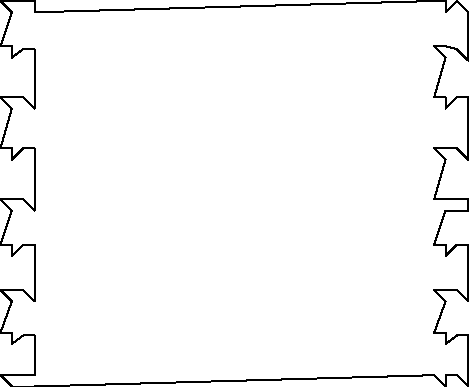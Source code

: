 unitsize(0.001cm);
// 44436.2
draw((8375,4700)--(8175,4900));
draw((8175,4900)--(8375,4900));
draw((8375,4900)--(8575,4900));
draw((8575,4900)--(8775,4900));
draw((8775,4900)--(8775,5400));
draw((8775,5400)--(8775,5600));
draw((8775,5600)--(8575,5600));
draw((8575,5600)--(8375,5450));
draw((8375,5450)--(8375,5650));
draw((8375,5650)--(8175,5650));
draw((8175,5650)--(8375,6200));
draw((8375,6200)--(8175,6400));
draw((8175,6400)--(8375,6400));
draw((8375,6400)--(8575,6400));
draw((8575,6400)--(8775,6200));
draw((8775,6200)--(8775,6400));
draw((8775,6400)--(8775,7000));
draw((8775,7000)--(8775,7200));
draw((8775,7200)--(8575,7200));
draw((8575,7200)--(8375,7000));
draw((8375,7000)--(8375,7200));
draw((8375,7200)--(8175,7200));
draw((8175,7200)--(8375,7800));
draw((8375,7800)--(8175,8000));
draw((8175,8000)--(8375,8000));
draw((8375,8000)--(8575,8000));
draw((8575,8000)--(8775,7800));
draw((8775,7800)--(8775,8000));
draw((8775,8000)--(8775,8700));
draw((8775,8700)--(8775,8900));
draw((8775,8900)--(8575,8900));
draw((8575,8900)--(8375,8700));
draw((8375,8700)--(8375,8900));
draw((8375,8900)--(8175,8900));
draw((8175,8900)--(8375,9600));
draw((8375,9600)--(8175,9800));
draw((8175,9800)--(8375,9800));
draw((8375,9800)--(8575,9800));
draw((8575,9800)--(8775,9600));
draw((8775,9600)--(8775,9800));
draw((8775,9800)--(8775,10450));
draw((8775,10450)--(8775,10650));
draw((8775,10650)--(8575,10650));
draw((8575,10650)--(8375,10500));
draw((8375,10500)--(8375,10700));
draw((8375,10700)--(8175,10700));
draw((8175,10700)--(8375,11300));
draw((8375,11300)--(8175,11500));
draw((8175,11500)--(8375,11500));
draw((8375,11500)--(8575,11500));
draw((8575,11500)--(8775,11500));
draw((8775,11500)--(8775,11300));
draw((8775,11300)--(15825,11500));
draw((15825,11500)--(16025,11500));
draw((16025,11500)--(16025,11300));
draw((16025,11300)--(16225,11500));
draw((16225,11500)--(16425,11300));
draw((16425,11300)--(16425,10650));
draw((16425,10650)--(16425,10450));
draw((16425,10450)--(16225,10650));
draw((16225,10650)--(16025,10700));
draw((16025,10700)--(15825,10700));
draw((15825,10700)--(16025,10500));
draw((16025,10500)--(15825,9800));
draw((15825,9800)--(16025,9800));
draw((16025,9800)--(16025,9600));
draw((16025,9600)--(16225,9800));
draw((16225,9800)--(16425,9800));
draw((16425,9800)--(16425,9600));
draw((16425,9600)--(16425,8900));
draw((16425,8900)--(16425,8700));
draw((16425,8700)--(16225,8900));
draw((16225,8900)--(16025,8900));
draw((16025,8900)--(15825,8900));
draw((15825,8900)--(16025,8700));
draw((16025,8700)--(15825,8000));
draw((15825,8000)--(16025,8000));
draw((16025,8000)--(16225,8000));
draw((16225,8000)--(16425,8000));
draw((16425,8000)--(16425,7800));
draw((16425,7800)--(16025,7800));
draw((16025,7800)--(15825,7200));
draw((15825,7200)--(16025,7200));
draw((16025,7200)--(16025,7000));
draw((16025,7000)--(16225,7200));
draw((16225,7200)--(16425,7200));
draw((16425,7200)--(16425,7000));
draw((16425,7000)--(16425,6400));
draw((16425,6400)--(16425,6200));
draw((16425,6200)--(16225,6400));
draw((16225,6400)--(16025,6400));
draw((16025,6400)--(15825,6400));
draw((15825,6400)--(16025,6200));
draw((16025,6200)--(15825,5650));
draw((15825,5650)--(16025,5650));
draw((16025,5650)--(16025,5450));
draw((16025,5450)--(16225,5600));
draw((16225,5600)--(16425,5600));
draw((16425,5600)--(16425,5400));
draw((16425,5400)--(16425,4900));
draw((16425,4900)--(16425,4700));
draw((16425,4700)--(16225,4900));
draw((16225,4900)--(16025,4900));
draw((16025,4900)--(16025,4700));
draw((16025,4700)--(15825,4900));
draw((15825,4900)--(8775,4700));
draw((8775,4700)--(8375,4700));
